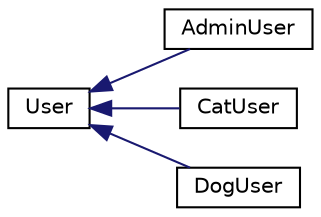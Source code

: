 digraph "Graphical Class Hierarchy"
{
 // LATEX_PDF_SIZE
  edge [fontname="Helvetica",fontsize="10",labelfontname="Helvetica",labelfontsize="10"];
  node [fontname="Helvetica",fontsize="10",shape=record];
  rankdir="LR";
  Node0 [label="User",height=0.2,width=0.4,color="black", fillcolor="white", style="filled",URL="$classUser.html",tooltip=" "];
  Node0 -> Node1 [dir="back",color="midnightblue",fontsize="10",style="solid",fontname="Helvetica"];
  Node1 [label="AdminUser",height=0.2,width=0.4,color="black", fillcolor="white", style="filled",URL="$classAdminUser.html",tooltip=" "];
  Node0 -> Node2 [dir="back",color="midnightblue",fontsize="10",style="solid",fontname="Helvetica"];
  Node2 [label="CatUser",height=0.2,width=0.4,color="black", fillcolor="white", style="filled",URL="$classCatUser.html",tooltip=" "];
  Node0 -> Node3 [dir="back",color="midnightblue",fontsize="10",style="solid",fontname="Helvetica"];
  Node3 [label="DogUser",height=0.2,width=0.4,color="black", fillcolor="white", style="filled",URL="$classDogUser.html",tooltip=" "];
}
